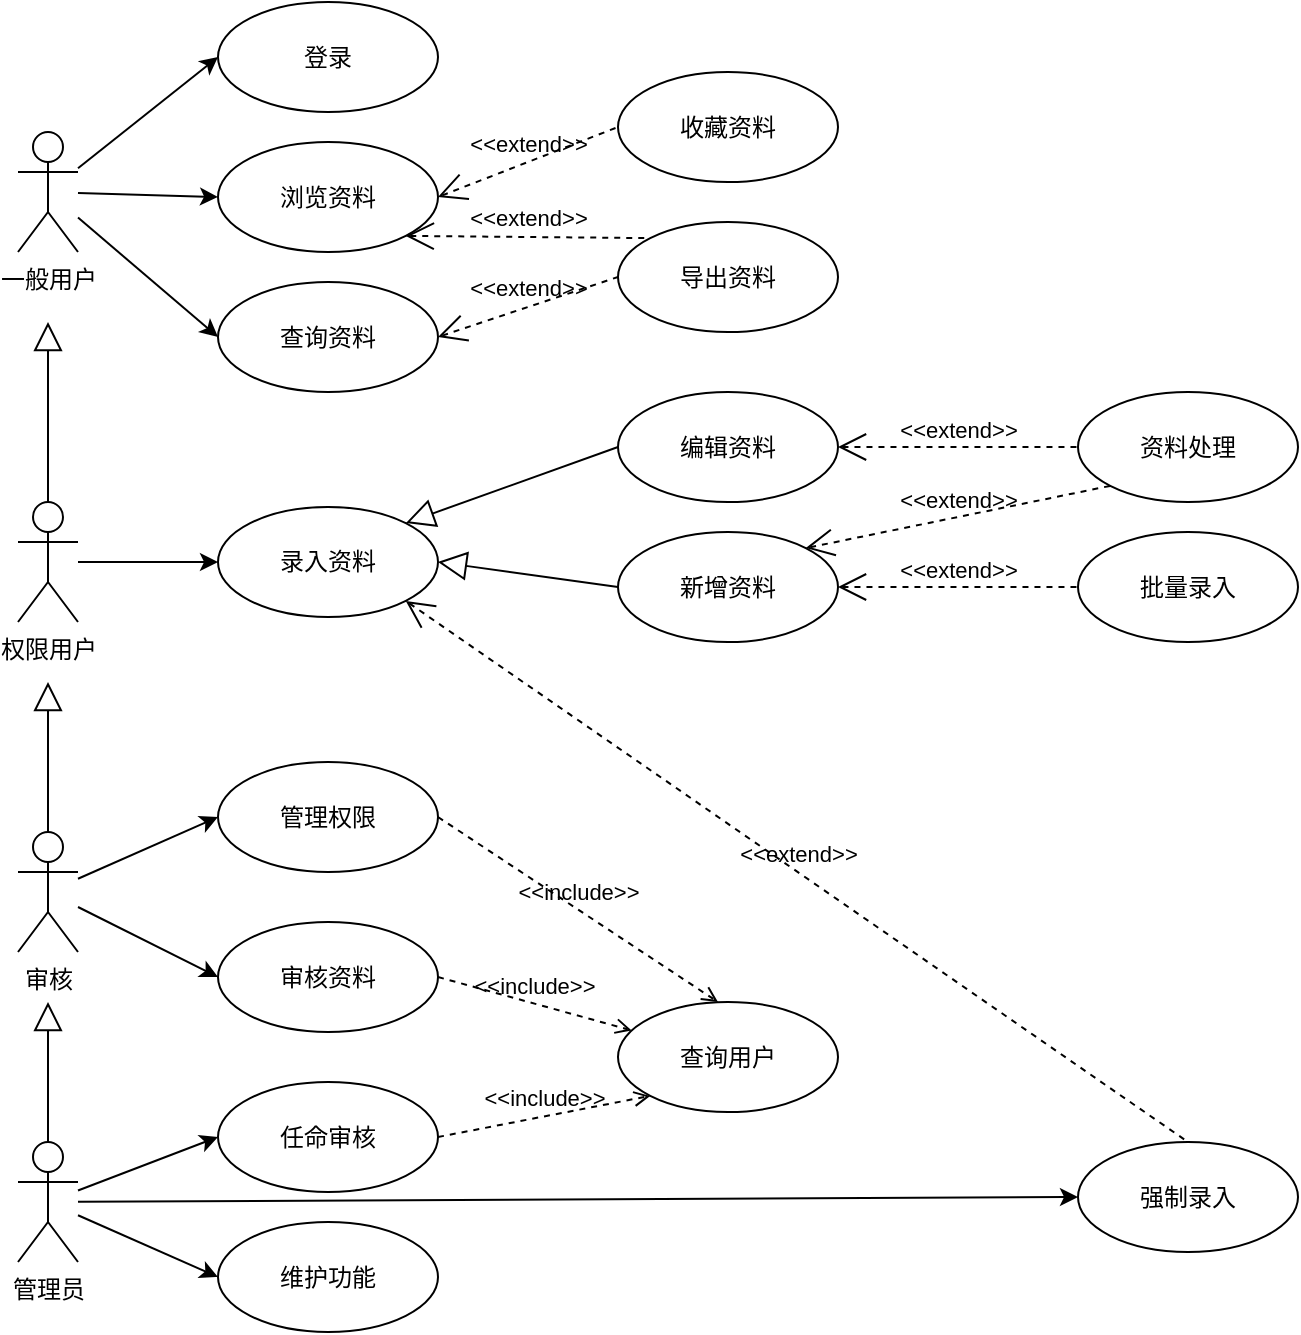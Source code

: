 <mxfile version="21.3.2" type="device">
  <diagram name="第 1 页" id="AIWA9SYzXgfP6c0yYHo8">
    <mxGraphModel dx="917" dy="550" grid="1" gridSize="10" guides="1" tooltips="1" connect="1" arrows="1" fold="1" page="1" pageScale="1" pageWidth="827" pageHeight="1169" math="0" shadow="0">
      <root>
        <mxCell id="0" />
        <mxCell id="1" parent="0" />
        <mxCell id="RKaLyiD0GiruappCpscS-34" style="rounded=0;orthogonalLoop=1;jettySize=auto;html=1;entryX=0;entryY=0.5;entryDx=0;entryDy=0;" parent="1" source="RKaLyiD0GiruappCpscS-1" target="RKaLyiD0GiruappCpscS-16" edge="1">
          <mxGeometry relative="1" as="geometry" />
        </mxCell>
        <mxCell id="RKaLyiD0GiruappCpscS-35" style="rounded=0;orthogonalLoop=1;jettySize=auto;html=1;entryX=0;entryY=0.5;entryDx=0;entryDy=0;" parent="1" source="RKaLyiD0GiruappCpscS-1" target="RKaLyiD0GiruappCpscS-15" edge="1">
          <mxGeometry relative="1" as="geometry" />
        </mxCell>
        <mxCell id="RKaLyiD0GiruappCpscS-36" style="rounded=0;orthogonalLoop=1;jettySize=auto;html=1;entryX=0;entryY=0.5;entryDx=0;entryDy=0;" parent="1" source="RKaLyiD0GiruappCpscS-1" target="RKaLyiD0GiruappCpscS-12" edge="1">
          <mxGeometry relative="1" as="geometry" />
        </mxCell>
        <mxCell id="RKaLyiD0GiruappCpscS-1" value="一般用户" style="shape=umlActor;verticalLabelPosition=bottom;verticalAlign=top;html=1;" parent="1" vertex="1">
          <mxGeometry x="110" y="205" width="30" height="60" as="geometry" />
        </mxCell>
        <mxCell id="RKaLyiD0GiruappCpscS-56" style="edgeStyle=orthogonalEdgeStyle;rounded=0;orthogonalLoop=1;jettySize=auto;html=1;entryX=0;entryY=0.5;entryDx=0;entryDy=0;" parent="1" source="RKaLyiD0GiruappCpscS-2" target="RKaLyiD0GiruappCpscS-54" edge="1">
          <mxGeometry relative="1" as="geometry" />
        </mxCell>
        <mxCell id="RKaLyiD0GiruappCpscS-2" value="权限用户" style="shape=umlActor;verticalLabelPosition=bottom;verticalAlign=top;html=1;" parent="1" vertex="1">
          <mxGeometry x="110" y="390" width="30" height="60" as="geometry" />
        </mxCell>
        <mxCell id="RKaLyiD0GiruappCpscS-41" style="rounded=0;orthogonalLoop=1;jettySize=auto;html=1;entryX=0;entryY=0.5;entryDx=0;entryDy=0;" parent="1" source="RKaLyiD0GiruappCpscS-3" target="RKaLyiD0GiruappCpscS-24" edge="1">
          <mxGeometry relative="1" as="geometry" />
        </mxCell>
        <mxCell id="RKaLyiD0GiruappCpscS-42" style="rounded=0;orthogonalLoop=1;jettySize=auto;html=1;entryX=0;entryY=0.5;entryDx=0;entryDy=0;" parent="1" source="RKaLyiD0GiruappCpscS-3" target="RKaLyiD0GiruappCpscS-33" edge="1">
          <mxGeometry relative="1" as="geometry" />
        </mxCell>
        <mxCell id="RKaLyiD0GiruappCpscS-43" style="rounded=0;orthogonalLoop=1;jettySize=auto;html=1;entryX=0;entryY=0.5;entryDx=0;entryDy=0;" parent="1" source="RKaLyiD0GiruappCpscS-3" target="RKaLyiD0GiruappCpscS-25" edge="1">
          <mxGeometry relative="1" as="geometry" />
        </mxCell>
        <mxCell id="RKaLyiD0GiruappCpscS-3" value="管理员" style="shape=umlActor;verticalLabelPosition=bottom;verticalAlign=top;html=1;" parent="1" vertex="1">
          <mxGeometry x="110" y="710" width="30" height="60" as="geometry" />
        </mxCell>
        <mxCell id="RKaLyiD0GiruappCpscS-39" style="rounded=0;orthogonalLoop=1;jettySize=auto;html=1;entryX=0;entryY=0.5;entryDx=0;entryDy=0;" parent="1" source="RKaLyiD0GiruappCpscS-6" target="RKaLyiD0GiruappCpscS-23" edge="1">
          <mxGeometry relative="1" as="geometry" />
        </mxCell>
        <mxCell id="RKaLyiD0GiruappCpscS-40" style="rounded=0;orthogonalLoop=1;jettySize=auto;html=1;entryX=0;entryY=0.5;entryDx=0;entryDy=0;" parent="1" source="RKaLyiD0GiruappCpscS-6" target="RKaLyiD0GiruappCpscS-22" edge="1">
          <mxGeometry relative="1" as="geometry" />
        </mxCell>
        <mxCell id="RKaLyiD0GiruappCpscS-6" value="审核" style="shape=umlActor;verticalLabelPosition=bottom;verticalAlign=top;html=1;" parent="1" vertex="1">
          <mxGeometry x="110" y="555" width="30" height="60" as="geometry" />
        </mxCell>
        <mxCell id="RKaLyiD0GiruappCpscS-12" value="查询资料" style="ellipse;whiteSpace=wrap;html=1;" parent="1" vertex="1">
          <mxGeometry x="210" y="280" width="110" height="55" as="geometry" />
        </mxCell>
        <mxCell id="RKaLyiD0GiruappCpscS-13" value="编辑资料" style="ellipse;whiteSpace=wrap;html=1;" parent="1" vertex="1">
          <mxGeometry x="410" y="335" width="110" height="55" as="geometry" />
        </mxCell>
        <mxCell id="RKaLyiD0GiruappCpscS-15" value="浏览资料" style="ellipse;whiteSpace=wrap;html=1;" parent="1" vertex="1">
          <mxGeometry x="210" y="210" width="110" height="55" as="geometry" />
        </mxCell>
        <mxCell id="RKaLyiD0GiruappCpscS-16" value="登录" style="ellipse;whiteSpace=wrap;html=1;" parent="1" vertex="1">
          <mxGeometry x="210" y="140" width="110" height="55" as="geometry" />
        </mxCell>
        <mxCell id="RKaLyiD0GiruappCpscS-17" value="收藏资料" style="ellipse;whiteSpace=wrap;html=1;" parent="1" vertex="1">
          <mxGeometry x="410" y="175" width="110" height="55" as="geometry" />
        </mxCell>
        <mxCell id="RKaLyiD0GiruappCpscS-18" value="导出资料" style="ellipse;whiteSpace=wrap;html=1;" parent="1" vertex="1">
          <mxGeometry x="410" y="250" width="110" height="55" as="geometry" />
        </mxCell>
        <mxCell id="RKaLyiD0GiruappCpscS-20" value="新增资料" style="ellipse;whiteSpace=wrap;html=1;" parent="1" vertex="1">
          <mxGeometry x="410" y="405" width="110" height="55" as="geometry" />
        </mxCell>
        <mxCell id="RKaLyiD0GiruappCpscS-21" value="资料处理" style="ellipse;whiteSpace=wrap;html=1;" parent="1" vertex="1">
          <mxGeometry x="640" y="335" width="110" height="55" as="geometry" />
        </mxCell>
        <mxCell id="RKaLyiD0GiruappCpscS-22" value="审核资料" style="ellipse;whiteSpace=wrap;html=1;" parent="1" vertex="1">
          <mxGeometry x="210" y="600" width="110" height="55" as="geometry" />
        </mxCell>
        <mxCell id="RKaLyiD0GiruappCpscS-23" value="管理权限" style="ellipse;whiteSpace=wrap;html=1;" parent="1" vertex="1">
          <mxGeometry x="210" y="520" width="110" height="55" as="geometry" />
        </mxCell>
        <mxCell id="RKaLyiD0GiruappCpscS-24" value="任命审核" style="ellipse;whiteSpace=wrap;html=1;" parent="1" vertex="1">
          <mxGeometry x="210" y="680" width="110" height="55" as="geometry" />
        </mxCell>
        <mxCell id="RKaLyiD0GiruappCpscS-25" value="强制录入" style="ellipse;whiteSpace=wrap;html=1;" parent="1" vertex="1">
          <mxGeometry x="640" y="710" width="110" height="55" as="geometry" />
        </mxCell>
        <mxCell id="RKaLyiD0GiruappCpscS-26" value="批量录入" style="ellipse;whiteSpace=wrap;html=1;" parent="1" vertex="1">
          <mxGeometry x="640" y="405" width="110" height="55" as="geometry" />
        </mxCell>
        <mxCell id="RKaLyiD0GiruappCpscS-27" value="" style="edgeStyle=none;html=1;endArrow=block;endFill=0;endSize=12;verticalAlign=bottom;rounded=0;exitX=0.5;exitY=0;exitDx=0;exitDy=0;exitPerimeter=0;" parent="1" source="RKaLyiD0GiruappCpscS-3" edge="1">
          <mxGeometry width="160" relative="1" as="geometry">
            <mxPoint x="125" y="700" as="sourcePoint" />
            <mxPoint x="125" y="640" as="targetPoint" />
          </mxGeometry>
        </mxCell>
        <mxCell id="RKaLyiD0GiruappCpscS-28" value="" style="edgeStyle=none;html=1;endArrow=block;endFill=0;endSize=12;verticalAlign=bottom;rounded=0;exitX=0.5;exitY=0;exitDx=0;exitDy=0;exitPerimeter=0;" parent="1" source="RKaLyiD0GiruappCpscS-6" edge="1">
          <mxGeometry width="160" relative="1" as="geometry">
            <mxPoint x="130" y="450" as="sourcePoint" />
            <mxPoint x="125" y="480" as="targetPoint" />
          </mxGeometry>
        </mxCell>
        <mxCell id="RKaLyiD0GiruappCpscS-30" value="" style="edgeStyle=none;html=1;endArrow=block;endFill=0;endSize=12;verticalAlign=bottom;rounded=0;exitX=0.5;exitY=0;exitDx=0;exitDy=0;exitPerimeter=0;" parent="1" source="RKaLyiD0GiruappCpscS-2" edge="1">
          <mxGeometry width="160" relative="1" as="geometry">
            <mxPoint x="130" y="450" as="sourcePoint" />
            <mxPoint x="125" y="300" as="targetPoint" />
          </mxGeometry>
        </mxCell>
        <mxCell id="RKaLyiD0GiruappCpscS-33" value="维护功能" style="ellipse;whiteSpace=wrap;html=1;" parent="1" vertex="1">
          <mxGeometry x="210" y="750" width="110" height="55" as="geometry" />
        </mxCell>
        <mxCell id="RKaLyiD0GiruappCpscS-44" value="查询用户" style="ellipse;whiteSpace=wrap;html=1;" parent="1" vertex="1">
          <mxGeometry x="410" y="640" width="110" height="55" as="geometry" />
        </mxCell>
        <mxCell id="RKaLyiD0GiruappCpscS-45" value="&amp;lt;&amp;lt;extend&amp;gt;&amp;gt;" style="edgeStyle=none;html=1;startArrow=open;endArrow=none;startSize=12;verticalAlign=bottom;dashed=1;labelBackgroundColor=none;rounded=0;entryX=0;entryY=0.5;entryDx=0;entryDy=0;exitX=1;exitY=0.5;exitDx=0;exitDy=0;" parent="1" source="RKaLyiD0GiruappCpscS-15" target="RKaLyiD0GiruappCpscS-17" edge="1">
          <mxGeometry width="160" relative="1" as="geometry">
            <mxPoint x="380" y="335" as="sourcePoint" />
            <mxPoint x="540" y="335" as="targetPoint" />
          </mxGeometry>
        </mxCell>
        <mxCell id="RKaLyiD0GiruappCpscS-46" value="&amp;lt;&amp;lt;extend&amp;gt;&amp;gt;" style="edgeStyle=none;html=1;startArrow=open;endArrow=none;startSize=12;verticalAlign=bottom;dashed=1;labelBackgroundColor=none;rounded=0;entryX=0;entryY=0;entryDx=0;entryDy=0;exitX=1;exitY=1;exitDx=0;exitDy=0;" parent="1" source="RKaLyiD0GiruappCpscS-15" target="RKaLyiD0GiruappCpscS-18" edge="1">
          <mxGeometry width="160" relative="1" as="geometry">
            <mxPoint x="330" y="248" as="sourcePoint" />
            <mxPoint x="410" y="213" as="targetPoint" />
          </mxGeometry>
        </mxCell>
        <mxCell id="RKaLyiD0GiruappCpscS-47" value="&amp;lt;&amp;lt;extend&amp;gt;&amp;gt;" style="edgeStyle=none;html=1;startArrow=open;endArrow=none;startSize=12;verticalAlign=bottom;dashed=1;labelBackgroundColor=none;rounded=0;entryX=0;entryY=0.5;entryDx=0;entryDy=0;exitX=1;exitY=0.5;exitDx=0;exitDy=0;" parent="1" source="RKaLyiD0GiruappCpscS-12" target="RKaLyiD0GiruappCpscS-18" edge="1">
          <mxGeometry width="160" relative="1" as="geometry">
            <mxPoint x="340" y="258" as="sourcePoint" />
            <mxPoint x="420" y="223" as="targetPoint" />
          </mxGeometry>
        </mxCell>
        <mxCell id="RKaLyiD0GiruappCpscS-48" value="&amp;lt;&amp;lt;extend&amp;gt;&amp;gt;" style="edgeStyle=none;html=1;startArrow=open;endArrow=none;startSize=12;verticalAlign=bottom;dashed=1;labelBackgroundColor=none;rounded=0;entryX=0;entryY=0.5;entryDx=0;entryDy=0;exitX=1;exitY=0.5;exitDx=0;exitDy=0;" parent="1" source="RKaLyiD0GiruappCpscS-13" target="RKaLyiD0GiruappCpscS-21" edge="1">
          <mxGeometry width="160" relative="1" as="geometry">
            <mxPoint x="520" y="385" as="sourcePoint" />
            <mxPoint x="600" y="355" as="targetPoint" />
          </mxGeometry>
        </mxCell>
        <mxCell id="RKaLyiD0GiruappCpscS-49" value="&amp;lt;&amp;lt;extend&amp;gt;&amp;gt;" style="edgeStyle=none;html=1;startArrow=open;endArrow=none;startSize=12;verticalAlign=bottom;dashed=1;labelBackgroundColor=none;rounded=0;entryX=0;entryY=1;entryDx=0;entryDy=0;exitX=1;exitY=0;exitDx=0;exitDy=0;" parent="1" source="RKaLyiD0GiruappCpscS-20" target="RKaLyiD0GiruappCpscS-21" edge="1">
          <mxGeometry width="160" relative="1" as="geometry">
            <mxPoint x="530" y="373" as="sourcePoint" />
            <mxPoint x="610" y="373" as="targetPoint" />
          </mxGeometry>
        </mxCell>
        <mxCell id="RKaLyiD0GiruappCpscS-50" value="&amp;lt;&amp;lt;extend&amp;gt;&amp;gt;" style="edgeStyle=none;html=1;startArrow=open;endArrow=none;startSize=12;verticalAlign=bottom;dashed=1;labelBackgroundColor=none;rounded=0;entryX=0;entryY=0.5;entryDx=0;entryDy=0;exitX=1;exitY=0.5;exitDx=0;exitDy=0;" parent="1" source="RKaLyiD0GiruappCpscS-20" target="RKaLyiD0GiruappCpscS-26" edge="1">
          <mxGeometry width="160" relative="1" as="geometry">
            <mxPoint x="500" y="485" as="sourcePoint" />
            <mxPoint x="580" y="415" as="targetPoint" />
          </mxGeometry>
        </mxCell>
        <mxCell id="RKaLyiD0GiruappCpscS-51" value="&amp;lt;&amp;lt;include&amp;gt;&amp;gt;" style="edgeStyle=none;html=1;endArrow=open;verticalAlign=bottom;dashed=1;labelBackgroundColor=none;rounded=0;exitX=1;exitY=0.5;exitDx=0;exitDy=0;" parent="1" source="RKaLyiD0GiruappCpscS-23" edge="1">
          <mxGeometry width="160" relative="1" as="geometry">
            <mxPoint x="130" y="470" as="sourcePoint" />
            <mxPoint x="460" y="640" as="targetPoint" />
          </mxGeometry>
        </mxCell>
        <mxCell id="RKaLyiD0GiruappCpscS-52" value="&amp;lt;&amp;lt;include&amp;gt;&amp;gt;" style="edgeStyle=none;html=1;endArrow=open;verticalAlign=bottom;dashed=1;labelBackgroundColor=none;rounded=0;exitX=1;exitY=0.5;exitDx=0;exitDy=0;" parent="1" source="RKaLyiD0GiruappCpscS-22" target="RKaLyiD0GiruappCpscS-44" edge="1">
          <mxGeometry width="160" relative="1" as="geometry">
            <mxPoint x="330" y="558" as="sourcePoint" />
            <mxPoint x="410" y="558" as="targetPoint" />
          </mxGeometry>
        </mxCell>
        <mxCell id="RKaLyiD0GiruappCpscS-53" value="&amp;lt;&amp;lt;extend&amp;gt;&amp;gt;" style="edgeStyle=none;html=1;startArrow=open;endArrow=none;startSize=12;verticalAlign=bottom;dashed=1;labelBackgroundColor=none;rounded=0;entryX=0.5;entryY=0;entryDx=0;entryDy=0;exitX=1;exitY=1;exitDx=0;exitDy=0;" parent="1" source="RKaLyiD0GiruappCpscS-54" target="RKaLyiD0GiruappCpscS-25" edge="1">
          <mxGeometry width="160" relative="1" as="geometry">
            <mxPoint x="540" y="560" as="sourcePoint" />
            <mxPoint x="410" y="468" as="targetPoint" />
          </mxGeometry>
        </mxCell>
        <mxCell id="RKaLyiD0GiruappCpscS-54" value="录入资料" style="ellipse;whiteSpace=wrap;html=1;" parent="1" vertex="1">
          <mxGeometry x="210" y="392.5" width="110" height="55" as="geometry" />
        </mxCell>
        <mxCell id="RKaLyiD0GiruappCpscS-55" value="&amp;lt;&amp;lt;include&amp;gt;&amp;gt;" style="edgeStyle=none;html=1;endArrow=open;verticalAlign=bottom;dashed=1;labelBackgroundColor=none;rounded=0;exitX=1;exitY=0.5;exitDx=0;exitDy=0;entryX=0;entryY=1;entryDx=0;entryDy=0;" parent="1" source="RKaLyiD0GiruappCpscS-24" target="RKaLyiD0GiruappCpscS-44" edge="1">
          <mxGeometry width="160" relative="1" as="geometry">
            <mxPoint x="330" y="638" as="sourcePoint" />
            <mxPoint x="391" y="661" as="targetPoint" />
          </mxGeometry>
        </mxCell>
        <mxCell id="RKaLyiD0GiruappCpscS-57" value="" style="edgeStyle=none;html=1;endArrow=block;endFill=0;endSize=12;verticalAlign=bottom;rounded=0;exitX=0;exitY=0.5;exitDx=0;exitDy=0;entryX=1;entryY=0;entryDx=0;entryDy=0;" parent="1" source="RKaLyiD0GiruappCpscS-13" target="RKaLyiD0GiruappCpscS-54" edge="1">
          <mxGeometry width="160" relative="1" as="geometry">
            <mxPoint x="130" y="450" as="sourcePoint" />
            <mxPoint x="290" y="450" as="targetPoint" />
          </mxGeometry>
        </mxCell>
        <mxCell id="RKaLyiD0GiruappCpscS-58" value="" style="edgeStyle=none;html=1;endArrow=block;endFill=0;endSize=12;verticalAlign=bottom;rounded=0;exitX=0;exitY=0.5;exitDx=0;exitDy=0;entryX=1;entryY=0.5;entryDx=0;entryDy=0;" parent="1" source="RKaLyiD0GiruappCpscS-20" target="RKaLyiD0GiruappCpscS-54" edge="1">
          <mxGeometry width="160" relative="1" as="geometry">
            <mxPoint x="130" y="450" as="sourcePoint" />
            <mxPoint x="290" y="450" as="targetPoint" />
          </mxGeometry>
        </mxCell>
      </root>
    </mxGraphModel>
  </diagram>
</mxfile>
